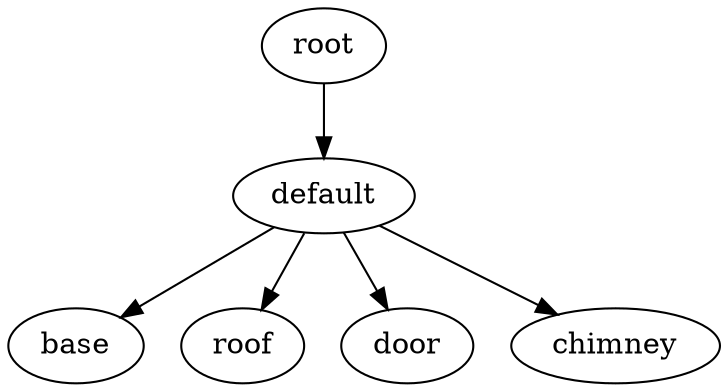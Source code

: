 digraph default {
    root_1 [label="root"];
    default_2 [label="default"];
    base_3 [label="base"];
    roof_4 [label="roof"];
    door_5 [label="door"];
    chimney_6 [label="chimney"];
    root_1 -> default_2;
    default_2 -> base_3;
    default_2 -> roof_4;
    default_2 -> door_5;
    default_2 -> chimney_6;
}
